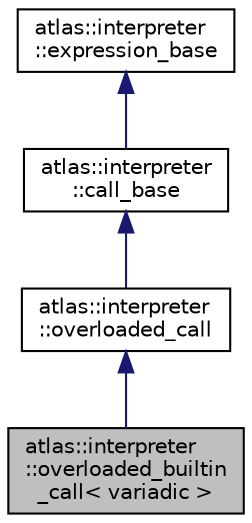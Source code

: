 digraph "atlas::interpreter::overloaded_builtin_call&lt; variadic &gt;"
{
  edge [fontname="Helvetica",fontsize="10",labelfontname="Helvetica",labelfontsize="10"];
  node [fontname="Helvetica",fontsize="10",shape=record];
  Node1 [label="atlas::interpreter\l::overloaded_builtin\l_call\< variadic \>",height=0.2,width=0.4,color="black", fillcolor="grey75", style="filled", fontcolor="black"];
  Node2 -> Node1 [dir="back",color="midnightblue",fontsize="10",style="solid",fontname="Helvetica"];
  Node2 [label="atlas::interpreter\l::overloaded_call",height=0.2,width=0.4,color="black", fillcolor="white", style="filled",URL="$structatlas_1_1interpreter_1_1overloaded__call.html"];
  Node3 -> Node2 [dir="back",color="midnightblue",fontsize="10",style="solid",fontname="Helvetica"];
  Node3 [label="atlas::interpreter\l::call_base",height=0.2,width=0.4,color="black", fillcolor="white", style="filled",URL="$structatlas_1_1interpreter_1_1call__base.html"];
  Node4 -> Node3 [dir="back",color="midnightblue",fontsize="10",style="solid",fontname="Helvetica"];
  Node4 [label="atlas::interpreter\l::expression_base",height=0.2,width=0.4,color="black", fillcolor="white", style="filled",URL="$structatlas_1_1interpreter_1_1expression__base.html"];
}

